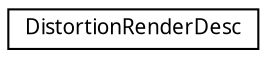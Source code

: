 digraph "Graphical Class Hierarchy"
{
 // LATEX_PDF_SIZE
  edge [fontname="Arial.ttf",fontsize="10",labelfontname="Arial.ttf",labelfontsize="10"];
  node [fontname="Arial.ttf",fontsize="10",shape=record];
  rankdir="LR";
  Node0 [label="DistortionRenderDesc",height=0.2,width=0.4,color="black", fillcolor="white", style="filled",URL="$struct_distortion_render_desc.html",tooltip=" "];
}

